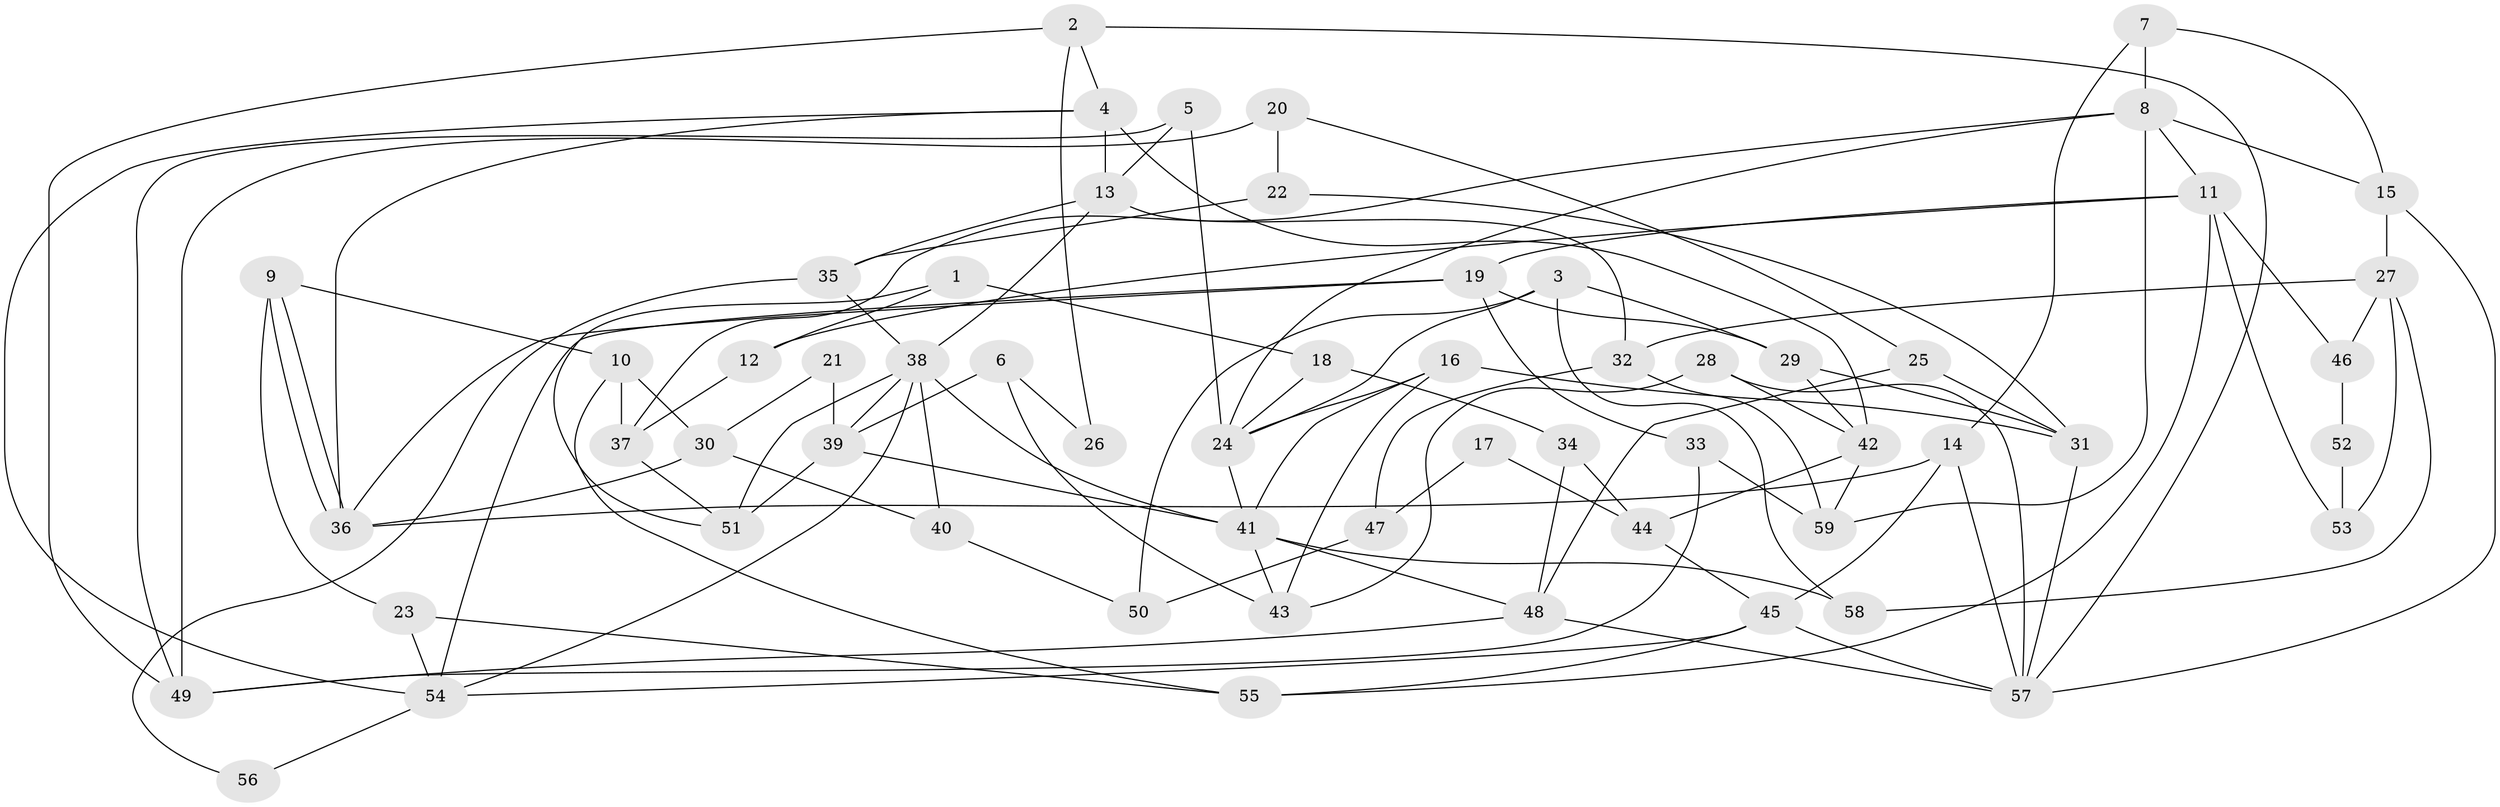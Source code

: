 // Generated by graph-tools (version 1.1) at 2025/48/03/09/25 04:48:58]
// undirected, 59 vertices, 118 edges
graph export_dot {
graph [start="1"]
  node [color=gray90,style=filled];
  1;
  2;
  3;
  4;
  5;
  6;
  7;
  8;
  9;
  10;
  11;
  12;
  13;
  14;
  15;
  16;
  17;
  18;
  19;
  20;
  21;
  22;
  23;
  24;
  25;
  26;
  27;
  28;
  29;
  30;
  31;
  32;
  33;
  34;
  35;
  36;
  37;
  38;
  39;
  40;
  41;
  42;
  43;
  44;
  45;
  46;
  47;
  48;
  49;
  50;
  51;
  52;
  53;
  54;
  55;
  56;
  57;
  58;
  59;
  1 -- 51;
  1 -- 12;
  1 -- 18;
  2 -- 57;
  2 -- 49;
  2 -- 4;
  2 -- 26;
  3 -- 29;
  3 -- 24;
  3 -- 50;
  3 -- 58;
  4 -- 54;
  4 -- 13;
  4 -- 36;
  4 -- 42;
  5 -- 24;
  5 -- 49;
  5 -- 13;
  6 -- 39;
  6 -- 43;
  6 -- 26;
  7 -- 14;
  7 -- 8;
  7 -- 15;
  8 -- 15;
  8 -- 24;
  8 -- 11;
  8 -- 37;
  8 -- 59;
  9 -- 23;
  9 -- 36;
  9 -- 36;
  9 -- 10;
  10 -- 55;
  10 -- 30;
  10 -- 37;
  11 -- 19;
  11 -- 12;
  11 -- 46;
  11 -- 53;
  11 -- 55;
  12 -- 37;
  13 -- 32;
  13 -- 35;
  13 -- 38;
  14 -- 45;
  14 -- 36;
  14 -- 57;
  15 -- 57;
  15 -- 27;
  16 -- 31;
  16 -- 43;
  16 -- 24;
  16 -- 41;
  17 -- 44;
  17 -- 47;
  18 -- 24;
  18 -- 34;
  19 -- 36;
  19 -- 33;
  19 -- 29;
  19 -- 54;
  20 -- 22;
  20 -- 25;
  20 -- 49;
  21 -- 39;
  21 -- 30;
  22 -- 35;
  22 -- 31;
  23 -- 55;
  23 -- 54;
  24 -- 41;
  25 -- 31;
  25 -- 48;
  27 -- 58;
  27 -- 32;
  27 -- 46;
  27 -- 53;
  28 -- 57;
  28 -- 42;
  28 -- 43;
  29 -- 42;
  29 -- 31;
  30 -- 36;
  30 -- 40;
  31 -- 57;
  32 -- 47;
  32 -- 59;
  33 -- 49;
  33 -- 59;
  34 -- 44;
  34 -- 48;
  35 -- 38;
  35 -- 56;
  37 -- 51;
  38 -- 39;
  38 -- 40;
  38 -- 41;
  38 -- 51;
  38 -- 54;
  39 -- 51;
  39 -- 41;
  40 -- 50;
  41 -- 43;
  41 -- 48;
  41 -- 58;
  42 -- 59;
  42 -- 44;
  44 -- 45;
  45 -- 57;
  45 -- 54;
  45 -- 55;
  46 -- 52;
  47 -- 50;
  48 -- 49;
  48 -- 57;
  52 -- 53;
  54 -- 56;
}
